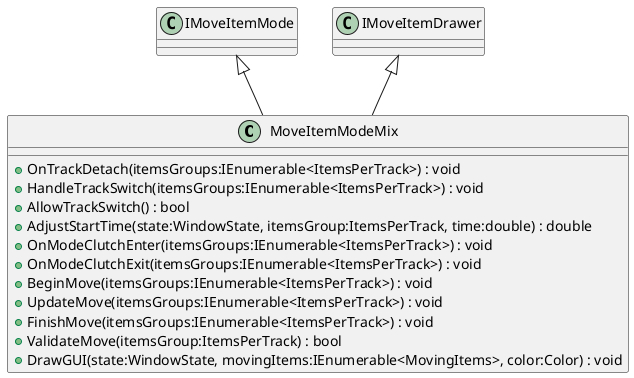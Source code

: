 @startuml
class MoveItemModeMix {
    + OnTrackDetach(itemsGroups:IEnumerable<ItemsPerTrack>) : void
    + HandleTrackSwitch(itemsGroups:IEnumerable<ItemsPerTrack>) : void
    + AllowTrackSwitch() : bool
    + AdjustStartTime(state:WindowState, itemsGroup:ItemsPerTrack, time:double) : double
    + OnModeClutchEnter(itemsGroups:IEnumerable<ItemsPerTrack>) : void
    + OnModeClutchExit(itemsGroups:IEnumerable<ItemsPerTrack>) : void
    + BeginMove(itemsGroups:IEnumerable<ItemsPerTrack>) : void
    + UpdateMove(itemsGroups:IEnumerable<ItemsPerTrack>) : void
    + FinishMove(itemsGroups:IEnumerable<ItemsPerTrack>) : void
    + ValidateMove(itemsGroup:ItemsPerTrack) : bool
    + DrawGUI(state:WindowState, movingItems:IEnumerable<MovingItems>, color:Color) : void
}
IMoveItemMode <|-- MoveItemModeMix
IMoveItemDrawer <|-- MoveItemModeMix
@enduml
